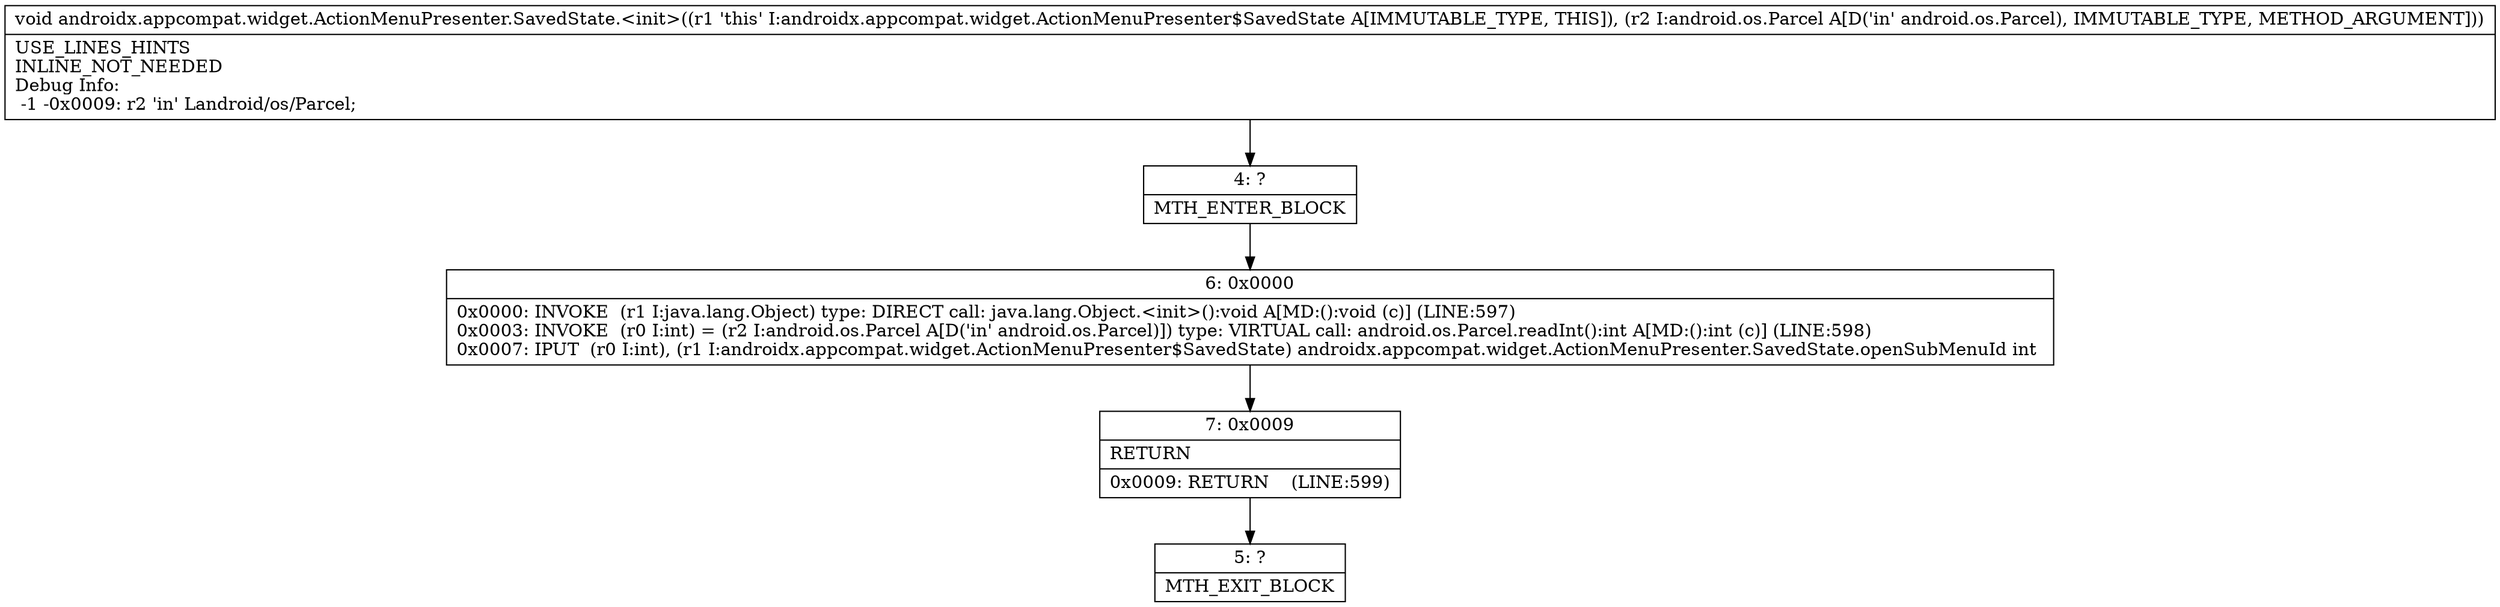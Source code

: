 digraph "CFG forandroidx.appcompat.widget.ActionMenuPresenter.SavedState.\<init\>(Landroid\/os\/Parcel;)V" {
Node_4 [shape=record,label="{4\:\ ?|MTH_ENTER_BLOCK\l}"];
Node_6 [shape=record,label="{6\:\ 0x0000|0x0000: INVOKE  (r1 I:java.lang.Object) type: DIRECT call: java.lang.Object.\<init\>():void A[MD:():void (c)] (LINE:597)\l0x0003: INVOKE  (r0 I:int) = (r2 I:android.os.Parcel A[D('in' android.os.Parcel)]) type: VIRTUAL call: android.os.Parcel.readInt():int A[MD:():int (c)] (LINE:598)\l0x0007: IPUT  (r0 I:int), (r1 I:androidx.appcompat.widget.ActionMenuPresenter$SavedState) androidx.appcompat.widget.ActionMenuPresenter.SavedState.openSubMenuId int \l}"];
Node_7 [shape=record,label="{7\:\ 0x0009|RETURN\l|0x0009: RETURN    (LINE:599)\l}"];
Node_5 [shape=record,label="{5\:\ ?|MTH_EXIT_BLOCK\l}"];
MethodNode[shape=record,label="{void androidx.appcompat.widget.ActionMenuPresenter.SavedState.\<init\>((r1 'this' I:androidx.appcompat.widget.ActionMenuPresenter$SavedState A[IMMUTABLE_TYPE, THIS]), (r2 I:android.os.Parcel A[D('in' android.os.Parcel), IMMUTABLE_TYPE, METHOD_ARGUMENT]))  | USE_LINES_HINTS\lINLINE_NOT_NEEDED\lDebug Info:\l  \-1 \-0x0009: r2 'in' Landroid\/os\/Parcel;\l}"];
MethodNode -> Node_4;Node_4 -> Node_6;
Node_6 -> Node_7;
Node_7 -> Node_5;
}

